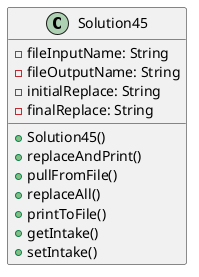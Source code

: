 @startuml
class Solution45 {

    'variables
    -fileInputName: String
    -fileOutputName: String
    -initialReplace: String
    -finalReplace: String

    'methods
    +Solution45()
    +replaceAndPrint()
    +pullFromFile()
    +replaceAll()
    +printToFile()
    +getIntake()
    +setIntake()

}

@enduml